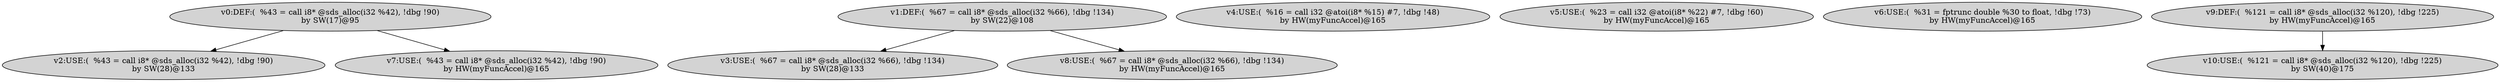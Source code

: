 digraph defuse_graph {
v0 [label = "v0:DEF:(  %43 = call i8* @sds_alloc(i32 %42), !dbg !90)\nby SW(17)@95" ,style=filled];
v1 [label = "v1:DEF:(  %67 = call i8* @sds_alloc(i32 %66), !dbg !134)\nby SW(22)@108" ,style=filled];
v2 [label = "v2:USE:(  %43 = call i8* @sds_alloc(i32 %42), !dbg !90)\nby SW(28)@133" ,style=filled];
v3 [label = "v3:USE:(  %67 = call i8* @sds_alloc(i32 %66), !dbg !134)\nby SW(28)@133" ,style=filled];
v4 [label = "v4:USE:(  %16 = call i32 @atoi(i8* %15) #7, !dbg !48)\nby HW(myFuncAccel)@165" ,style=filled];
v5 [label = "v5:USE:(  %23 = call i32 @atoi(i8* %22) #7, !dbg !60)\nby HW(myFuncAccel)@165" ,style=filled];
v6 [label = "v6:USE:(  %31 = fptrunc double %30 to float, !dbg !73)\nby HW(myFuncAccel)@165" ,style=filled];
v7 [label = "v7:USE:(  %43 = call i8* @sds_alloc(i32 %42), !dbg !90)\nby HW(myFuncAccel)@165" ,style=filled];
v8 [label = "v8:USE:(  %67 = call i8* @sds_alloc(i32 %66), !dbg !134)\nby HW(myFuncAccel)@165" ,style=filled];
v9 [label = "v9:DEF:(  %121 = call i8* @sds_alloc(i32 %120), !dbg !225)\nby HW(myFuncAccel)@165" ,style=filled];
v10 [label = "v10:USE:(  %121 = call i8* @sds_alloc(i32 %120), !dbg !225)\nby SW(40)@175" ,style=filled];
v9 -> v10;
v1 -> v3;
v0 -> v2;
v1 -> v8;
v0 -> v7;
}
